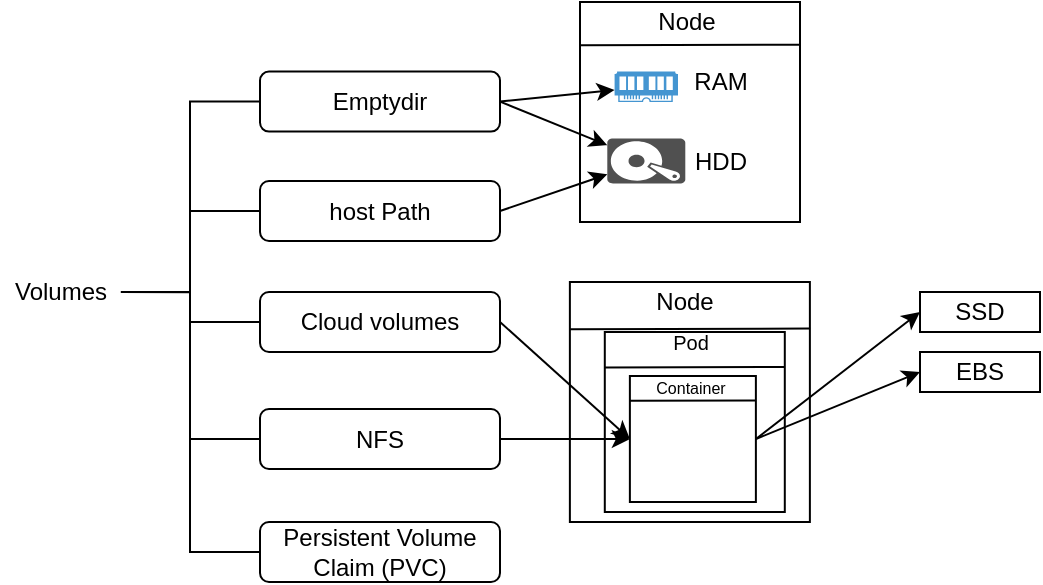 <mxfile version="12.4.2" type="device" pages="1"><diagram id="e-MMCHN5bRgVax4AQs8F" name="Page-1"><mxGraphModel dx="652" dy="421" grid="1" gridSize="10" guides="1" tooltips="1" connect="1" arrows="1" fold="1" page="1" pageScale="1" pageWidth="850" pageHeight="1100" math="0" shadow="0"><root><mxCell id="0"/><mxCell id="1" parent="0"/><mxCell id="768atKXYWEoOBhUJOUKC-1" value="Volumes" style="text;html=1;align=center;verticalAlign=middle;resizable=0;points=[];;autosize=1;" vertex="1" parent="1"><mxGeometry x="120" y="205" width="60" height="20" as="geometry"/></mxCell><mxCell id="768atKXYWEoOBhUJOUKC-2" value="Emptydir" style="rounded=1;whiteSpace=wrap;html=1;" vertex="1" parent="1"><mxGeometry x="250" y="104.8" width="120" height="30" as="geometry"/></mxCell><mxCell id="768atKXYWEoOBhUJOUKC-3" value="host Path" style="rounded=1;whiteSpace=wrap;html=1;" vertex="1" parent="1"><mxGeometry x="250" y="159.5" width="120" height="30" as="geometry"/></mxCell><mxCell id="768atKXYWEoOBhUJOUKC-4" value="Cloud volumes" style="rounded=1;whiteSpace=wrap;html=1;" vertex="1" parent="1"><mxGeometry x="250" y="215" width="120" height="30" as="geometry"/></mxCell><mxCell id="768atKXYWEoOBhUJOUKC-5" value="NFS" style="rounded=1;whiteSpace=wrap;html=1;" vertex="1" parent="1"><mxGeometry x="250" y="273.5" width="120" height="30" as="geometry"/></mxCell><mxCell id="768atKXYWEoOBhUJOUKC-6" value="Persistent Volume Claim (PVC)" style="rounded=1;whiteSpace=wrap;html=1;" vertex="1" parent="1"><mxGeometry x="250" y="330" width="120" height="30" as="geometry"/></mxCell><mxCell id="768atKXYWEoOBhUJOUKC-7" value="" style="endArrow=none;html=1;entryX=0;entryY=0.5;entryDx=0;entryDy=0;exitX=1.008;exitY=0.503;exitDx=0;exitDy=0;exitPerimeter=0;edgeStyle=orthogonalEdgeStyle;rounded=0;" edge="1" parent="1" source="768atKXYWEoOBhUJOUKC-1" target="768atKXYWEoOBhUJOUKC-2"><mxGeometry width="50" height="50" relative="1" as="geometry"><mxPoint x="120" y="390" as="sourcePoint"/><mxPoint x="170" y="340" as="targetPoint"/></mxGeometry></mxCell><mxCell id="768atKXYWEoOBhUJOUKC-9" value="" style="endArrow=none;html=1;entryX=0;entryY=0.5;entryDx=0;entryDy=0;exitX=1.008;exitY=0.498;exitDx=0;exitDy=0;exitPerimeter=0;edgeStyle=orthogonalEdgeStyle;rounded=0;" edge="1" parent="1" source="768atKXYWEoOBhUJOUKC-1" target="768atKXYWEoOBhUJOUKC-3"><mxGeometry width="50" height="50" relative="1" as="geometry"><mxPoint x="191.2" y="198.8" as="sourcePoint"/><mxPoint x="260" y="125.2" as="targetPoint"/></mxGeometry></mxCell><mxCell id="768atKXYWEoOBhUJOUKC-10" value="" style="endArrow=none;html=1;entryX=0;entryY=0.5;entryDx=0;entryDy=0;edgeStyle=orthogonalEdgeStyle;rounded=0;exitX=1.008;exitY=0.5;exitDx=0;exitDy=0;exitPerimeter=0;" edge="1" parent="1" source="768atKXYWEoOBhUJOUKC-1" target="768atKXYWEoOBhUJOUKC-4"><mxGeometry width="50" height="50" relative="1" as="geometry"><mxPoint x="180" y="200" as="sourcePoint"/><mxPoint x="260.047" y="174.98" as="targetPoint"/></mxGeometry></mxCell><mxCell id="768atKXYWEoOBhUJOUKC-11" value="" style="endArrow=none;html=1;entryX=0;entryY=0.5;entryDx=0;entryDy=0;exitX=1.008;exitY=0.5;exitDx=0;exitDy=0;exitPerimeter=0;edgeStyle=orthogonalEdgeStyle;rounded=0;" edge="1" parent="1" source="768atKXYWEoOBhUJOUKC-1" target="768atKXYWEoOBhUJOUKC-5"><mxGeometry width="50" height="50" relative="1" as="geometry"><mxPoint x="200.517" y="208.738" as="sourcePoint"/><mxPoint x="270.047" y="184.98" as="targetPoint"/></mxGeometry></mxCell><mxCell id="768atKXYWEoOBhUJOUKC-12" value="" style="endArrow=none;html=1;entryX=0;entryY=0.5;entryDx=0;entryDy=0;exitX=1.008;exitY=0.501;exitDx=0;exitDy=0;exitPerimeter=0;edgeStyle=orthogonalEdgeStyle;rounded=0;" edge="1" parent="1" source="768atKXYWEoOBhUJOUKC-1" target="768atKXYWEoOBhUJOUKC-6"><mxGeometry width="50" height="50" relative="1" as="geometry"><mxPoint x="189.535" y="198.465" as="sourcePoint"/><mxPoint x="260" y="274.977" as="targetPoint"/></mxGeometry></mxCell><mxCell id="768atKXYWEoOBhUJOUKC-13" value="" style="whiteSpace=wrap;html=1;aspect=fixed;" vertex="1" parent="1"><mxGeometry x="410" y="70" width="110" height="110" as="geometry"/></mxCell><mxCell id="768atKXYWEoOBhUJOUKC-14" value="Node" style="text;html=1;align=center;verticalAlign=middle;resizable=0;points=[];;autosize=1;" vertex="1" parent="1"><mxGeometry x="442.5" y="70" width="40" height="20" as="geometry"/></mxCell><mxCell id="768atKXYWEoOBhUJOUKC-15" value="" style="pointerEvents=1;shadow=0;dashed=0;html=1;strokeColor=none;fillColor=#4495D1;labelPosition=center;verticalLabelPosition=bottom;verticalAlign=top;align=center;outlineConnect=0;shape=mxgraph.veeam.ram;" vertex="1" parent="1"><mxGeometry x="427.3" y="104.8" width="31.7" height="15.2" as="geometry"/></mxCell><mxCell id="768atKXYWEoOBhUJOUKC-16" value="" style="pointerEvents=1;shadow=0;dashed=0;html=1;strokeColor=none;fillColor=#505050;labelPosition=center;verticalLabelPosition=bottom;verticalAlign=top;outlineConnect=0;align=center;shape=mxgraph.office.devices.hard_disk;rotation=-90;" vertex="1" parent="1"><mxGeometry x="431.9" y="130" width="22.5" height="39" as="geometry"/></mxCell><mxCell id="768atKXYWEoOBhUJOUKC-17" value="RAM" style="text;html=1;align=center;verticalAlign=middle;resizable=0;points=[];;autosize=1;" vertex="1" parent="1"><mxGeometry x="460" y="100" width="40" height="20" as="geometry"/></mxCell><mxCell id="768atKXYWEoOBhUJOUKC-18" value="HDD" style="text;html=1;align=center;verticalAlign=middle;resizable=0;points=[];;autosize=1;" vertex="1" parent="1"><mxGeometry x="460" y="139.5" width="40" height="20" as="geometry"/></mxCell><mxCell id="768atKXYWEoOBhUJOUKC-19" value="" style="endArrow=classic;html=1;exitX=1;exitY=0.5;exitDx=0;exitDy=0;" edge="1" parent="1" source="768atKXYWEoOBhUJOUKC-2" target="768atKXYWEoOBhUJOUKC-15"><mxGeometry width="50" height="50" relative="1" as="geometry"><mxPoint x="220" y="380" as="sourcePoint"/><mxPoint x="270" y="330" as="targetPoint"/></mxGeometry></mxCell><mxCell id="768atKXYWEoOBhUJOUKC-20" value="" style="endArrow=classic;html=1;exitX=1;exitY=0.5;exitDx=0;exitDy=0;" edge="1" parent="1" source="768atKXYWEoOBhUJOUKC-2" target="768atKXYWEoOBhUJOUKC-16"><mxGeometry width="50" height="50" relative="1" as="geometry"><mxPoint x="380" y="145" as="sourcePoint"/><mxPoint x="437.3" y="121.344" as="targetPoint"/></mxGeometry></mxCell><mxCell id="768atKXYWEoOBhUJOUKC-21" value="" style="endArrow=classic;html=1;exitX=1;exitY=0.5;exitDx=0;exitDy=0;" edge="1" parent="1" source="768atKXYWEoOBhUJOUKC-3" target="768atKXYWEoOBhUJOUKC-16"><mxGeometry width="50" height="50" relative="1" as="geometry"><mxPoint x="380" y="145" as="sourcePoint"/><mxPoint x="433.65" y="155.635" as="targetPoint"/></mxGeometry></mxCell><mxCell id="768atKXYWEoOBhUJOUKC-22" value="" style="endArrow=none;html=1;entryX=1.001;entryY=0.194;entryDx=0;entryDy=0;entryPerimeter=0;exitX=0.001;exitY=0.197;exitDx=0;exitDy=0;exitPerimeter=0;" edge="1" parent="1" source="768atKXYWEoOBhUJOUKC-13" target="768atKXYWEoOBhUJOUKC-13"><mxGeometry width="50" height="50" relative="1" as="geometry"><mxPoint x="220" y="380" as="sourcePoint"/><mxPoint x="270" y="330" as="targetPoint"/></mxGeometry></mxCell><mxCell id="768atKXYWEoOBhUJOUKC-23" value="" style="whiteSpace=wrap;html=1;aspect=fixed;" vertex="1" parent="1"><mxGeometry x="404.94" y="210" width="120" height="120" as="geometry"/></mxCell><mxCell id="768atKXYWEoOBhUJOUKC-24" value="Node" style="text;html=1;align=center;verticalAlign=middle;resizable=0;points=[];;autosize=1;" vertex="1" parent="1"><mxGeometry x="442.44" y="210" width="40" height="20" as="geometry"/></mxCell><mxCell id="768atKXYWEoOBhUJOUKC-25" value="" style="endArrow=none;html=1;entryX=1.001;entryY=0.194;entryDx=0;entryDy=0;entryPerimeter=0;exitX=0.001;exitY=0.197;exitDx=0;exitDy=0;exitPerimeter=0;" edge="1" parent="1" source="768atKXYWEoOBhUJOUKC-23" target="768atKXYWEoOBhUJOUKC-23"><mxGeometry width="50" height="50" relative="1" as="geometry"><mxPoint x="214.94" y="520" as="sourcePoint"/><mxPoint x="264.94" y="470" as="targetPoint"/></mxGeometry></mxCell><mxCell id="768atKXYWEoOBhUJOUKC-26" value="" style="whiteSpace=wrap;html=1;aspect=fixed;" vertex="1" parent="1"><mxGeometry x="422.4" y="235" width="90" height="90" as="geometry"/></mxCell><mxCell id="768atKXYWEoOBhUJOUKC-27" value="&lt;font style=&quot;font-size: 10px&quot;&gt;Pod&lt;/font&gt;" style="text;html=1;align=center;verticalAlign=middle;resizable=0;points=[];;autosize=1;" vertex="1" parent="1"><mxGeometry x="449.94" y="230" width="30" height="20" as="geometry"/></mxCell><mxCell id="768atKXYWEoOBhUJOUKC-28" value="" style="endArrow=none;html=1;entryX=1.001;entryY=0.194;entryDx=0;entryDy=0;entryPerimeter=0;exitX=0.001;exitY=0.197;exitDx=0;exitDy=0;exitPerimeter=0;" edge="1" parent="1" source="768atKXYWEoOBhUJOUKC-26" target="768atKXYWEoOBhUJOUKC-26"><mxGeometry width="50" height="50" relative="1" as="geometry"><mxPoint x="232.4" y="545" as="sourcePoint"/><mxPoint x="282.4" y="495" as="targetPoint"/></mxGeometry></mxCell><mxCell id="768atKXYWEoOBhUJOUKC-29" value="" style="whiteSpace=wrap;html=1;aspect=fixed;" vertex="1" parent="1"><mxGeometry x="434.94" y="257" width="63" height="63" as="geometry"/></mxCell><mxCell id="768atKXYWEoOBhUJOUKC-30" value="&lt;font style=&quot;font-size: 8px&quot;&gt;Container&lt;/font&gt;" style="text;html=1;align=center;verticalAlign=middle;resizable=0;points=[];;autosize=1;" vertex="1" parent="1"><mxGeometry x="439.94" y="252" width="50" height="20" as="geometry"/></mxCell><mxCell id="768atKXYWEoOBhUJOUKC-31" value="" style="endArrow=none;html=1;entryX=1.001;entryY=0.194;entryDx=0;entryDy=0;entryPerimeter=0;exitX=0.001;exitY=0.197;exitDx=0;exitDy=0;exitPerimeter=0;" edge="1" parent="1" source="768atKXYWEoOBhUJOUKC-29" target="768atKXYWEoOBhUJOUKC-29"><mxGeometry width="50" height="50" relative="1" as="geometry"><mxPoint x="244.94" y="567" as="sourcePoint"/><mxPoint x="294.94" y="517" as="targetPoint"/></mxGeometry></mxCell><mxCell id="768atKXYWEoOBhUJOUKC-32" value="" style="endArrow=classic;html=1;entryX=0;entryY=0.5;entryDx=0;entryDy=0;exitX=1;exitY=0.5;exitDx=0;exitDy=0;" edge="1" parent="1" source="768atKXYWEoOBhUJOUKC-4" target="768atKXYWEoOBhUJOUKC-29"><mxGeometry width="50" height="50" relative="1" as="geometry"><mxPoint x="130" y="410" as="sourcePoint"/><mxPoint x="180" y="360" as="targetPoint"/></mxGeometry></mxCell><mxCell id="768atKXYWEoOBhUJOUKC-33" value="" style="endArrow=classic;html=1;entryX=0;entryY=0.5;entryDx=0;entryDy=0;exitX=1;exitY=0.5;exitDx=0;exitDy=0;" edge="1" parent="1" source="768atKXYWEoOBhUJOUKC-5" target="768atKXYWEoOBhUJOUKC-29"><mxGeometry width="50" height="50" relative="1" as="geometry"><mxPoint x="380.0" y="225" as="sourcePoint"/><mxPoint x="444.94" y="298.5" as="targetPoint"/></mxGeometry></mxCell><mxCell id="768atKXYWEoOBhUJOUKC-37" value="SSD" style="rounded=0;whiteSpace=wrap;html=1;" vertex="1" parent="1"><mxGeometry x="580" y="215" width="60" height="20" as="geometry"/></mxCell><mxCell id="768atKXYWEoOBhUJOUKC-38" value="EBS" style="rounded=0;whiteSpace=wrap;html=1;" vertex="1" parent="1"><mxGeometry x="580" y="245" width="60" height="20" as="geometry"/></mxCell><mxCell id="768atKXYWEoOBhUJOUKC-39" value="" style="endArrow=classic;html=1;entryX=0;entryY=0.5;entryDx=0;entryDy=0;exitX=1;exitY=0.5;exitDx=0;exitDy=0;" edge="1" parent="1" source="768atKXYWEoOBhUJOUKC-29" target="768atKXYWEoOBhUJOUKC-37"><mxGeometry width="50" height="50" relative="1" as="geometry"><mxPoint x="130" y="430" as="sourcePoint"/><mxPoint x="180" y="380" as="targetPoint"/></mxGeometry></mxCell><mxCell id="768atKXYWEoOBhUJOUKC-40" value="" style="endArrow=classic;html=1;entryX=0;entryY=0.5;entryDx=0;entryDy=0;exitX=1;exitY=0.5;exitDx=0;exitDy=0;" edge="1" parent="1" source="768atKXYWEoOBhUJOUKC-29" target="768atKXYWEoOBhUJOUKC-38"><mxGeometry width="50" height="50" relative="1" as="geometry"><mxPoint x="507.94" y="298.5" as="sourcePoint"/><mxPoint x="590" y="235" as="targetPoint"/></mxGeometry></mxCell></root></mxGraphModel></diagram></mxfile>